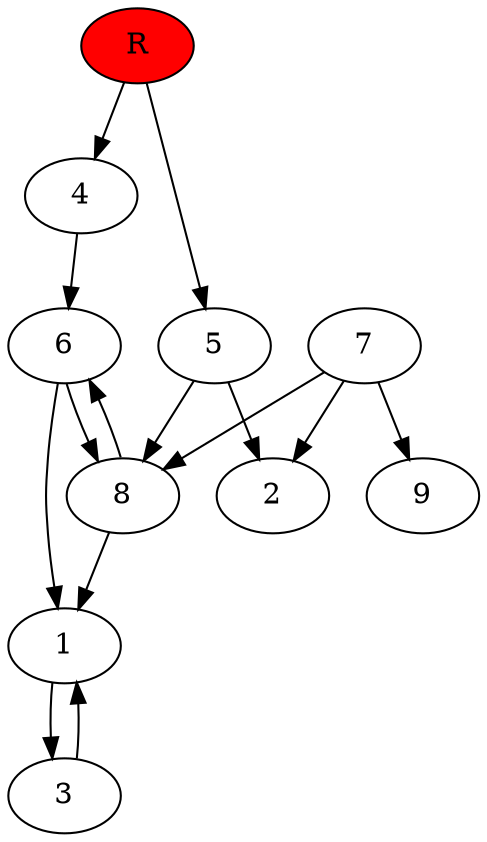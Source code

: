 digraph prb3825 {
	1
	2
	3
	4
	5
	6
	7
	8
	R [fillcolor="#ff0000" style=filled]
	1 -> 3
	3 -> 1
	4 -> 6
	5 -> 2
	5 -> 8
	6 -> 1
	6 -> 8
	7 -> 2
	7 -> 8
	7 -> 9
	8 -> 1
	8 -> 6
	R -> 4
	R -> 5
}
